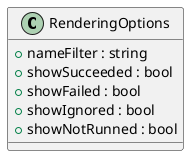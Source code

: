 @startuml
class RenderingOptions {
    + nameFilter : string
    + showSucceeded : bool
    + showFailed : bool
    + showIgnored : bool
    + showNotRunned : bool
}
@enduml
